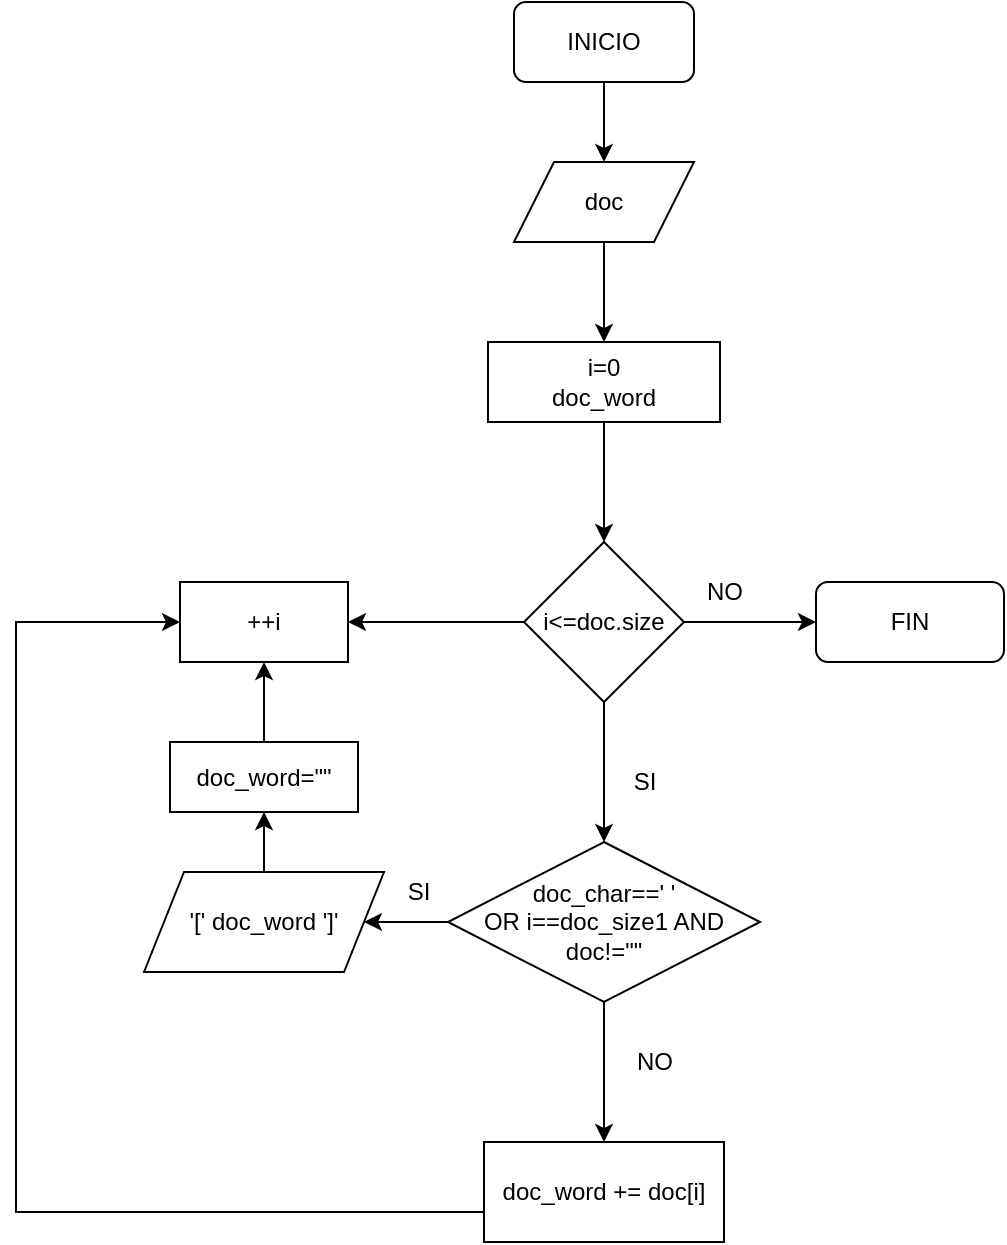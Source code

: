 <mxfile version="24.4.0" type="github">
  <diagram name="Página-1" id="TYedho-UrBphQkVd1oyw">
    <mxGraphModel dx="1206" dy="434" grid="1" gridSize="10" guides="1" tooltips="1" connect="1" arrows="1" fold="1" page="1" pageScale="1" pageWidth="827" pageHeight="1169" math="0" shadow="0">
      <root>
        <mxCell id="0" />
        <mxCell id="1" parent="0" />
        <mxCell id="1Mr6aAFwVuCNEayg4LZb-3" value="" style="edgeStyle=orthogonalEdgeStyle;rounded=0;orthogonalLoop=1;jettySize=auto;html=1;" edge="1" parent="1" source="1Mr6aAFwVuCNEayg4LZb-1" target="1Mr6aAFwVuCNEayg4LZb-2">
          <mxGeometry relative="1" as="geometry" />
        </mxCell>
        <mxCell id="1Mr6aAFwVuCNEayg4LZb-1" value="INICIO" style="rounded=1;whiteSpace=wrap;html=1;" vertex="1" parent="1">
          <mxGeometry x="369" y="40" width="90" height="40" as="geometry" />
        </mxCell>
        <mxCell id="1Mr6aAFwVuCNEayg4LZb-5" value="" style="edgeStyle=orthogonalEdgeStyle;rounded=0;orthogonalLoop=1;jettySize=auto;html=1;" edge="1" parent="1" source="1Mr6aAFwVuCNEayg4LZb-2" target="1Mr6aAFwVuCNEayg4LZb-4">
          <mxGeometry relative="1" as="geometry" />
        </mxCell>
        <mxCell id="1Mr6aAFwVuCNEayg4LZb-2" value="doc" style="shape=parallelogram;perimeter=parallelogramPerimeter;whiteSpace=wrap;html=1;fixedSize=1;" vertex="1" parent="1">
          <mxGeometry x="369" y="120" width="90" height="40" as="geometry" />
        </mxCell>
        <mxCell id="1Mr6aAFwVuCNEayg4LZb-7" value="" style="edgeStyle=orthogonalEdgeStyle;rounded=0;orthogonalLoop=1;jettySize=auto;html=1;" edge="1" parent="1" source="1Mr6aAFwVuCNEayg4LZb-4" target="1Mr6aAFwVuCNEayg4LZb-6">
          <mxGeometry relative="1" as="geometry" />
        </mxCell>
        <mxCell id="1Mr6aAFwVuCNEayg4LZb-4" value="i=0&lt;div&gt;doc_word&lt;/div&gt;" style="whiteSpace=wrap;html=1;" vertex="1" parent="1">
          <mxGeometry x="356" y="210" width="116" height="40" as="geometry" />
        </mxCell>
        <mxCell id="1Mr6aAFwVuCNEayg4LZb-9" value="" style="edgeStyle=orthogonalEdgeStyle;rounded=0;orthogonalLoop=1;jettySize=auto;html=1;" edge="1" parent="1" source="1Mr6aAFwVuCNEayg4LZb-6" target="1Mr6aAFwVuCNEayg4LZb-8">
          <mxGeometry relative="1" as="geometry" />
        </mxCell>
        <mxCell id="1Mr6aAFwVuCNEayg4LZb-11" value="" style="edgeStyle=orthogonalEdgeStyle;rounded=0;orthogonalLoop=1;jettySize=auto;html=1;" edge="1" parent="1" source="1Mr6aAFwVuCNEayg4LZb-6" target="1Mr6aAFwVuCNEayg4LZb-10">
          <mxGeometry relative="1" as="geometry" />
        </mxCell>
        <mxCell id="1Mr6aAFwVuCNEayg4LZb-13" value="" style="edgeStyle=orthogonalEdgeStyle;rounded=0;orthogonalLoop=1;jettySize=auto;html=1;" edge="1" parent="1" source="1Mr6aAFwVuCNEayg4LZb-6" target="1Mr6aAFwVuCNEayg4LZb-12">
          <mxGeometry relative="1" as="geometry" />
        </mxCell>
        <mxCell id="1Mr6aAFwVuCNEayg4LZb-6" value="i&amp;lt;=doc.size" style="rhombus;whiteSpace=wrap;html=1;" vertex="1" parent="1">
          <mxGeometry x="374" y="310" width="80" height="80" as="geometry" />
        </mxCell>
        <mxCell id="1Mr6aAFwVuCNEayg4LZb-8" value="FIN" style="rounded=1;whiteSpace=wrap;html=1;" vertex="1" parent="1">
          <mxGeometry x="520" y="330" width="94" height="40" as="geometry" />
        </mxCell>
        <mxCell id="1Mr6aAFwVuCNEayg4LZb-10" value="++i" style="whiteSpace=wrap;html=1;" vertex="1" parent="1">
          <mxGeometry x="202" y="330" width="84" height="40" as="geometry" />
        </mxCell>
        <mxCell id="1Mr6aAFwVuCNEayg4LZb-15" value="" style="edgeStyle=orthogonalEdgeStyle;rounded=0;orthogonalLoop=1;jettySize=auto;html=1;" edge="1" parent="1" source="1Mr6aAFwVuCNEayg4LZb-12" target="1Mr6aAFwVuCNEayg4LZb-14">
          <mxGeometry relative="1" as="geometry" />
        </mxCell>
        <mxCell id="1Mr6aAFwVuCNEayg4LZb-21" value="" style="edgeStyle=orthogonalEdgeStyle;rounded=0;orthogonalLoop=1;jettySize=auto;html=1;" edge="1" parent="1" source="1Mr6aAFwVuCNEayg4LZb-12" target="1Mr6aAFwVuCNEayg4LZb-20">
          <mxGeometry relative="1" as="geometry" />
        </mxCell>
        <mxCell id="1Mr6aAFwVuCNEayg4LZb-12" value="doc_char==&#39; &#39;&lt;div&gt;OR i==doc_size1 AND doc!=&quot;&quot;&lt;/div&gt;" style="rhombus;whiteSpace=wrap;html=1;" vertex="1" parent="1">
          <mxGeometry x="336" y="460" width="156" height="80" as="geometry" />
        </mxCell>
        <mxCell id="1Mr6aAFwVuCNEayg4LZb-18" value="" style="edgeStyle=orthogonalEdgeStyle;rounded=0;orthogonalLoop=1;jettySize=auto;html=1;" edge="1" parent="1" source="1Mr6aAFwVuCNEayg4LZb-14" target="1Mr6aAFwVuCNEayg4LZb-17">
          <mxGeometry relative="1" as="geometry" />
        </mxCell>
        <mxCell id="1Mr6aAFwVuCNEayg4LZb-14" value="&#39;[&#39; doc_word &#39;]&#39;" style="shape=parallelogram;perimeter=parallelogramPerimeter;whiteSpace=wrap;html=1;fixedSize=1;" vertex="1" parent="1">
          <mxGeometry x="184" y="475" width="120" height="50" as="geometry" />
        </mxCell>
        <mxCell id="1Mr6aAFwVuCNEayg4LZb-19" value="" style="edgeStyle=orthogonalEdgeStyle;rounded=0;orthogonalLoop=1;jettySize=auto;html=1;" edge="1" parent="1" source="1Mr6aAFwVuCNEayg4LZb-17" target="1Mr6aAFwVuCNEayg4LZb-10">
          <mxGeometry relative="1" as="geometry" />
        </mxCell>
        <mxCell id="1Mr6aAFwVuCNEayg4LZb-17" value="doc_word=&quot;&quot;" style="whiteSpace=wrap;html=1;" vertex="1" parent="1">
          <mxGeometry x="197" y="410" width="94" height="35" as="geometry" />
        </mxCell>
        <mxCell id="1Mr6aAFwVuCNEayg4LZb-23" value="" style="edgeStyle=orthogonalEdgeStyle;rounded=0;orthogonalLoop=1;jettySize=auto;html=1;entryX=0;entryY=0.5;entryDx=0;entryDy=0;" edge="1" parent="1" source="1Mr6aAFwVuCNEayg4LZb-20" target="1Mr6aAFwVuCNEayg4LZb-10">
          <mxGeometry relative="1" as="geometry">
            <mxPoint x="120" y="340" as="targetPoint" />
            <Array as="points">
              <mxPoint x="120" y="645" />
              <mxPoint x="120" y="350" />
            </Array>
          </mxGeometry>
        </mxCell>
        <mxCell id="1Mr6aAFwVuCNEayg4LZb-20" value="doc_word += doc[i]" style="whiteSpace=wrap;html=1;" vertex="1" parent="1">
          <mxGeometry x="354" y="610" width="120" height="50" as="geometry" />
        </mxCell>
        <mxCell id="1Mr6aAFwVuCNEayg4LZb-24" value="NO" style="text;html=1;align=center;verticalAlign=middle;resizable=0;points=[];autosize=1;strokeColor=none;fillColor=none;" vertex="1" parent="1">
          <mxGeometry x="419" y="555" width="40" height="30" as="geometry" />
        </mxCell>
        <mxCell id="1Mr6aAFwVuCNEayg4LZb-25" value="NO" style="text;html=1;align=center;verticalAlign=middle;resizable=0;points=[];autosize=1;strokeColor=none;fillColor=none;" vertex="1" parent="1">
          <mxGeometry x="454" y="320" width="40" height="30" as="geometry" />
        </mxCell>
        <mxCell id="1Mr6aAFwVuCNEayg4LZb-26" value="SI" style="text;html=1;align=center;verticalAlign=middle;resizable=0;points=[];autosize=1;strokeColor=none;fillColor=none;" vertex="1" parent="1">
          <mxGeometry x="419" y="415" width="30" height="30" as="geometry" />
        </mxCell>
        <mxCell id="1Mr6aAFwVuCNEayg4LZb-27" value="SI" style="text;html=1;align=center;verticalAlign=middle;resizable=0;points=[];autosize=1;strokeColor=none;fillColor=none;" vertex="1" parent="1">
          <mxGeometry x="306" y="470" width="30" height="30" as="geometry" />
        </mxCell>
      </root>
    </mxGraphModel>
  </diagram>
</mxfile>
